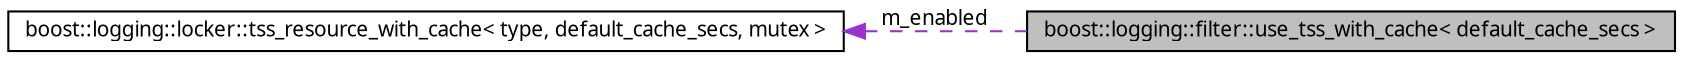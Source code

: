 digraph G
{
  edge [fontname="FreeSans.ttf",fontsize=10,labelfontname="FreeSans.ttf",labelfontsize=10];
  node [fontname="FreeSans.ttf",fontsize=10,shape=record];
  rankdir=LR;
  Node1 [label="boost::logging::filter::use_tss_with_cache\< default_cache_secs \>",height=0.2,width=0.4,color="black", fillcolor="grey75", style="filled" fontcolor="black"];
  Node2 -> Node1 [dir=back,color="darkorchid3",fontsize=10,style="dashed",label="m_enabled",fontname="FreeSans.ttf"];
  Node2 [label="boost::logging::locker::tss_resource_with_cache\< type, default_cache_secs, mutex \>",height=0.2,width=0.4,color="black", fillcolor="white", style="filled",URL="$structboost_1_1logging_1_1locker_1_1tss__resource__with__cache.html"];
}
